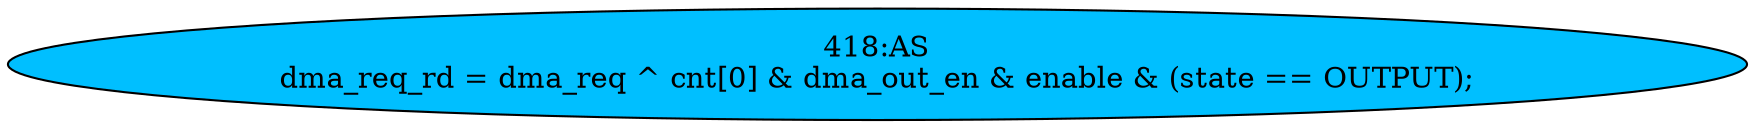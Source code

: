 strict digraph "" {
	node [label="\N"];
	"418:AS"	 [ast="<pyverilog.vparser.ast.Assign object at 0x7f79abc4f250>",
		def_var="['dma_req_rd']",
		fillcolor=deepskyblue,
		label="418:AS
dma_req_rd = dma_req ^ cnt[0] & dma_out_en & enable & (state == OUTPUT);",
		statements="[]",
		style=filled,
		typ=Assign,
		use_var="['dma_req', 'cnt', 'dma_out_en', 'enable', 'state', 'OUTPUT']"];
}
